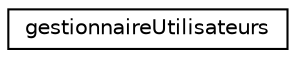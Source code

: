 digraph "Graphical Class Hierarchy"
{
 // LATEX_PDF_SIZE
  edge [fontname="Helvetica",fontsize="10",labelfontname="Helvetica",labelfontsize="10"];
  node [fontname="Helvetica",fontsize="10",shape=record];
  rankdir="LR";
  Node0 [label="gestionnaireUtilisateurs",height=0.2,width=0.4,color="black", fillcolor="white", style="filled",URL="$classgestionnaire_utilisateurs.html",tooltip=" "];
}
